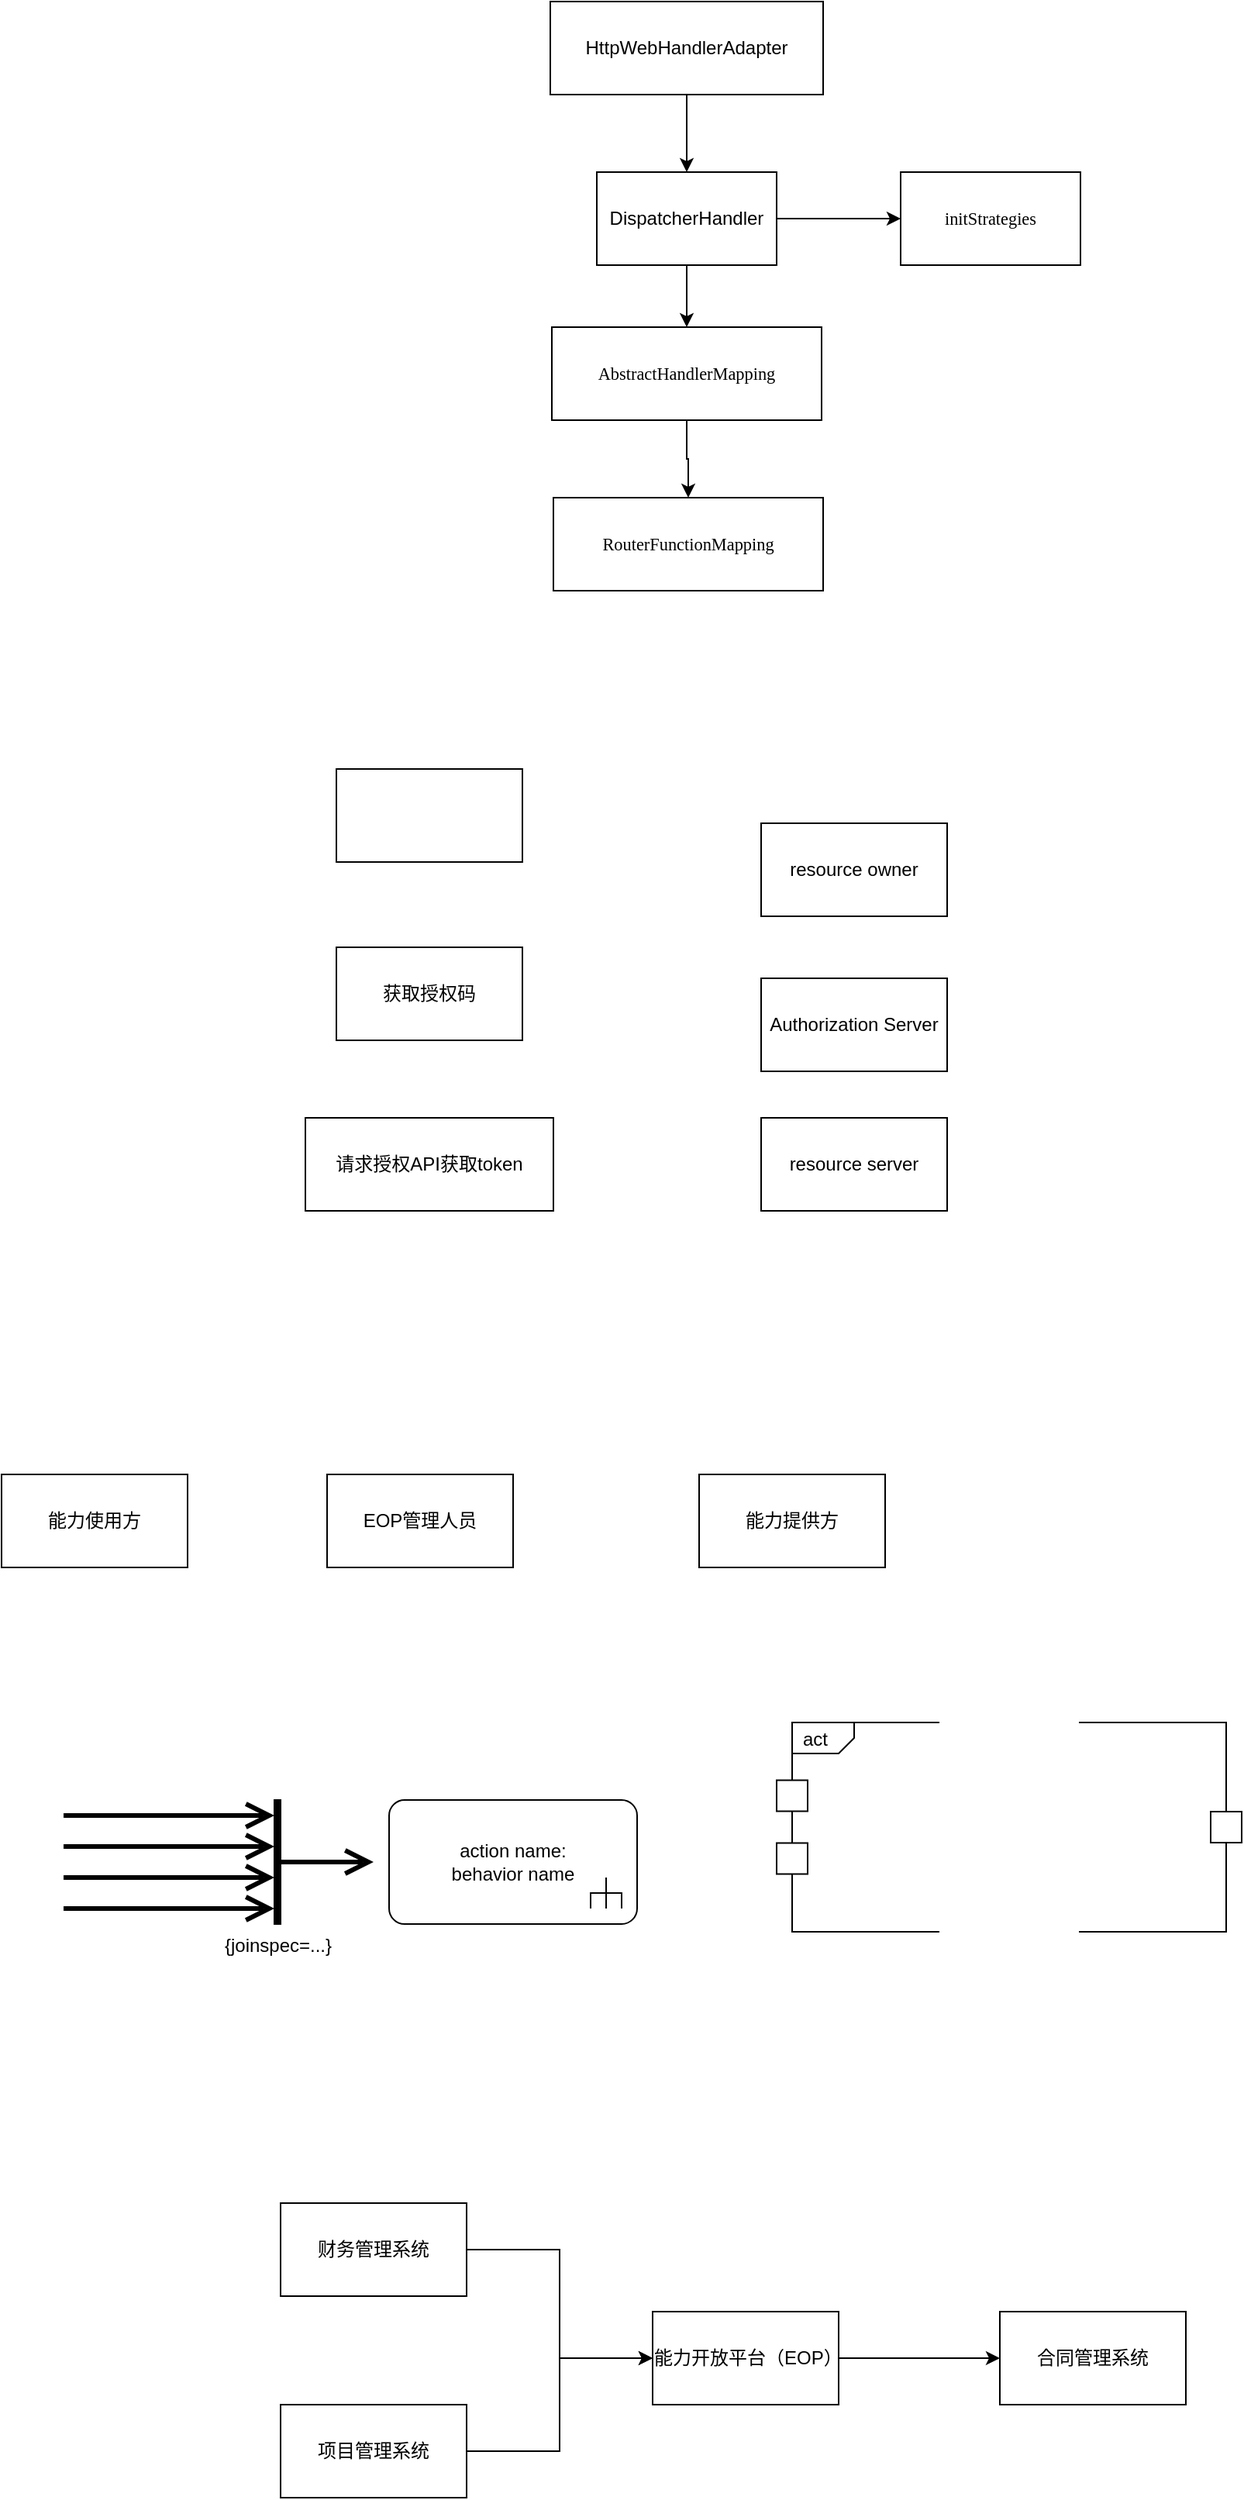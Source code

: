 <mxfile version="16.6.4" type="github">
  <diagram id="C5RBs43oDa-KdzZeNtuy" name="Page-1">
    <mxGraphModel dx="1865" dy="540" grid="1" gridSize="10" guides="1" tooltips="1" connect="1" arrows="1" fold="1" page="1" pageScale="1" pageWidth="827" pageHeight="1169" math="0" shadow="0">
      <root>
        <mxCell id="WIyWlLk6GJQsqaUBKTNV-0" />
        <mxCell id="WIyWlLk6GJQsqaUBKTNV-1" parent="WIyWlLk6GJQsqaUBKTNV-0" />
        <mxCell id="GrZb4gvo8PiQvZOxw_Kl-0" value="" style="edgeStyle=orthogonalEdgeStyle;rounded=0;orthogonalLoop=1;jettySize=auto;html=1;" parent="WIyWlLk6GJQsqaUBKTNV-1" source="GrZb4gvo8PiQvZOxw_Kl-2" target="GrZb4gvo8PiQvZOxw_Kl-3" edge="1">
          <mxGeometry relative="1" as="geometry" />
        </mxCell>
        <mxCell id="GrZb4gvo8PiQvZOxw_Kl-1" value="" style="edgeStyle=orthogonalEdgeStyle;rounded=0;orthogonalLoop=1;jettySize=auto;html=1;" parent="WIyWlLk6GJQsqaUBKTNV-1" source="GrZb4gvo8PiQvZOxw_Kl-2" target="GrZb4gvo8PiQvZOxw_Kl-7" edge="1">
          <mxGeometry relative="1" as="geometry" />
        </mxCell>
        <mxCell id="GrZb4gvo8PiQvZOxw_Kl-2" value="DispatcherHandler" style="rounded=0;whiteSpace=wrap;html=1;" parent="WIyWlLk6GJQsqaUBKTNV-1" vertex="1">
          <mxGeometry x="294" y="140" width="116" height="60" as="geometry" />
        </mxCell>
        <mxCell id="GrZb4gvo8PiQvZOxw_Kl-3" value="&lt;pre style=&quot;background-color: rgb(255 , 255 , 255) ; font-family: &amp;#34;consolas&amp;#34; ; font-size: 8.4pt&quot;&gt;initStrategies&lt;/pre&gt;" style="rounded=0;whiteSpace=wrap;html=1;" parent="WIyWlLk6GJQsqaUBKTNV-1" vertex="1">
          <mxGeometry x="490" y="140" width="116" height="60" as="geometry" />
        </mxCell>
        <mxCell id="GrZb4gvo8PiQvZOxw_Kl-4" value="" style="edgeStyle=orthogonalEdgeStyle;rounded=0;orthogonalLoop=1;jettySize=auto;html=1;" parent="WIyWlLk6GJQsqaUBKTNV-1" source="GrZb4gvo8PiQvZOxw_Kl-5" target="GrZb4gvo8PiQvZOxw_Kl-2" edge="1">
          <mxGeometry relative="1" as="geometry" />
        </mxCell>
        <mxCell id="GrZb4gvo8PiQvZOxw_Kl-5" value="HttpWebHandlerAdapter" style="rounded=0;whiteSpace=wrap;html=1;" parent="WIyWlLk6GJQsqaUBKTNV-1" vertex="1">
          <mxGeometry x="264" y="30" width="176" height="60" as="geometry" />
        </mxCell>
        <mxCell id="GrZb4gvo8PiQvZOxw_Kl-6" value="" style="edgeStyle=orthogonalEdgeStyle;rounded=0;orthogonalLoop=1;jettySize=auto;html=1;" parent="WIyWlLk6GJQsqaUBKTNV-1" source="GrZb4gvo8PiQvZOxw_Kl-7" target="GrZb4gvo8PiQvZOxw_Kl-8" edge="1">
          <mxGeometry relative="1" as="geometry" />
        </mxCell>
        <mxCell id="GrZb4gvo8PiQvZOxw_Kl-7" value="&lt;pre style=&quot;background-color: rgb(255 , 255 , 255) ; font-family: &amp;#34;consolas&amp;#34; ; font-size: 8.4pt&quot;&gt;AbstractHandlerMapping&lt;/pre&gt;" style="rounded=0;whiteSpace=wrap;html=1;" parent="WIyWlLk6GJQsqaUBKTNV-1" vertex="1">
          <mxGeometry x="265" y="240" width="174" height="60" as="geometry" />
        </mxCell>
        <mxCell id="GrZb4gvo8PiQvZOxw_Kl-8" value="&lt;pre style=&quot;background-color: rgb(255 , 255 , 255) ; font-family: &amp;#34;consolas&amp;#34; ; font-size: 8.4pt&quot;&gt;&lt;pre style=&quot;font-family: &amp;#34;consolas&amp;#34; ; font-size: 8.4pt&quot;&gt;RouterFunctionMapping&lt;/pre&gt;&lt;/pre&gt;" style="rounded=0;whiteSpace=wrap;html=1;" parent="WIyWlLk6GJQsqaUBKTNV-1" vertex="1">
          <mxGeometry x="266" y="350" width="174" height="60" as="geometry" />
        </mxCell>
        <mxCell id="IQ7TaA40rutZ4bLO0MxX-0" value="resource owner" style="rounded=0;whiteSpace=wrap;html=1;" vertex="1" parent="WIyWlLk6GJQsqaUBKTNV-1">
          <mxGeometry x="400" y="560" width="120" height="60" as="geometry" />
        </mxCell>
        <mxCell id="IQ7TaA40rutZ4bLO0MxX-1" value="resource server" style="rounded=0;whiteSpace=wrap;html=1;" vertex="1" parent="WIyWlLk6GJQsqaUBKTNV-1">
          <mxGeometry x="400" y="750" width="120" height="60" as="geometry" />
        </mxCell>
        <mxCell id="IQ7TaA40rutZ4bLO0MxX-2" value="Authorization Server" style="rounded=0;whiteSpace=wrap;html=1;" vertex="1" parent="WIyWlLk6GJQsqaUBKTNV-1">
          <mxGeometry x="400" y="660" width="120" height="60" as="geometry" />
        </mxCell>
        <mxCell id="IQ7TaA40rutZ4bLO0MxX-3" value="请求授权API获取token" style="rounded=0;whiteSpace=wrap;html=1;" vertex="1" parent="WIyWlLk6GJQsqaUBKTNV-1">
          <mxGeometry x="106" y="750" width="160" height="60" as="geometry" />
        </mxCell>
        <mxCell id="IQ7TaA40rutZ4bLO0MxX-4" value="获取授权码" style="rounded=0;whiteSpace=wrap;html=1;" vertex="1" parent="WIyWlLk6GJQsqaUBKTNV-1">
          <mxGeometry x="126" y="640" width="120" height="60" as="geometry" />
        </mxCell>
        <mxCell id="IQ7TaA40rutZ4bLO0MxX-5" value="" style="rounded=0;whiteSpace=wrap;html=1;" vertex="1" parent="WIyWlLk6GJQsqaUBKTNV-1">
          <mxGeometry x="126" y="525" width="120" height="60" as="geometry" />
        </mxCell>
        <mxCell id="IQ7TaA40rutZ4bLO0MxX-6" value="能力提供方" style="rounded=0;whiteSpace=wrap;html=1;" vertex="1" parent="WIyWlLk6GJQsqaUBKTNV-1">
          <mxGeometry x="360" y="980" width="120" height="60" as="geometry" />
        </mxCell>
        <mxCell id="IQ7TaA40rutZ4bLO0MxX-7" value="能力使用方" style="rounded=0;whiteSpace=wrap;html=1;" vertex="1" parent="WIyWlLk6GJQsqaUBKTNV-1">
          <mxGeometry x="-90" y="980" width="120" height="60" as="geometry" />
        </mxCell>
        <mxCell id="IQ7TaA40rutZ4bLO0MxX-8" value="EOP管理人员" style="rounded=0;whiteSpace=wrap;html=1;" vertex="1" parent="WIyWlLk6GJQsqaUBKTNV-1">
          <mxGeometry x="120" y="980" width="120" height="60" as="geometry" />
        </mxCell>
        <mxCell id="IQ7TaA40rutZ4bLO0MxX-14" value="action name:&#xa;behavior name" style="html=1;shape=mxgraph.sysml.callBehAct;whiteSpace=wrap;align=center;" vertex="1" parent="WIyWlLk6GJQsqaUBKTNV-1">
          <mxGeometry x="160" y="1190" width="160" height="80" as="geometry" />
        </mxCell>
        <mxCell id="IQ7TaA40rutZ4bLO0MxX-15" value="act" style="html=1;shape=mxgraph.sysml.actParamNode;align=left;spacingLeft=15;verticalAlign=top;spacingTop=-3;" vertex="1" parent="WIyWlLk6GJQsqaUBKTNV-1">
          <mxGeometry x="410" y="1140" width="300" height="135" as="geometry" />
        </mxCell>
        <mxCell id="IQ7TaA40rutZ4bLO0MxX-16" value="{joinspec=...}" style="shape=rect;html=1;fillColor=#000000;verticalLabelPosition=bottom;labelBackgroundColor=#ffffff;verticalAlign=top;" vertex="1" parent="WIyWlLk6GJQsqaUBKTNV-1">
          <mxGeometry x="86" y="1190" width="4" height="80" as="geometry" />
        </mxCell>
        <mxCell id="IQ7TaA40rutZ4bLO0MxX-17" value="" style="edgeStyle=elbowEdgeStyle;html=1;elbow=horizontal;rounded=0;endArrow=open;strokeWidth=3;endSize=12;" edge="1" source="IQ7TaA40rutZ4bLO0MxX-16" parent="WIyWlLk6GJQsqaUBKTNV-1">
          <mxGeometry relative="1" as="geometry">
            <mxPoint x="150" y="1230" as="targetPoint" />
          </mxGeometry>
        </mxCell>
        <mxCell id="IQ7TaA40rutZ4bLO0MxX-18" value="" style="edgeStyle=elbowEdgeStyle;html=1;elbow=vertical;startArrow=open;endArrow=none;rounded=0;strokeWidth=3;startSize=12;" edge="1" source="IQ7TaA40rutZ4bLO0MxX-16" parent="WIyWlLk6GJQsqaUBKTNV-1">
          <mxGeometry relative="1" as="geometry">
            <mxPoint x="-50" y="1200" as="targetPoint" />
          </mxGeometry>
        </mxCell>
        <mxCell id="IQ7TaA40rutZ4bLO0MxX-19" value="" style="edgeStyle=elbowEdgeStyle;html=1;elbow=vertical;startArrow=open;endArrow=none;rounded=0;strokeWidth=3;startSize=12;" edge="1" source="IQ7TaA40rutZ4bLO0MxX-16" parent="WIyWlLk6GJQsqaUBKTNV-1">
          <mxGeometry relative="1" as="geometry">
            <mxPoint x="-50" y="1220" as="targetPoint" />
          </mxGeometry>
        </mxCell>
        <mxCell id="IQ7TaA40rutZ4bLO0MxX-20" value="" style="edgeStyle=elbowEdgeStyle;html=1;elbow=vertical;startArrow=open;endArrow=none;rounded=0;strokeWidth=3;startSize=12;" edge="1" source="IQ7TaA40rutZ4bLO0MxX-16" parent="WIyWlLk6GJQsqaUBKTNV-1">
          <mxGeometry relative="1" as="geometry">
            <mxPoint x="-50" y="1240" as="targetPoint" />
          </mxGeometry>
        </mxCell>
        <mxCell id="IQ7TaA40rutZ4bLO0MxX-21" value="" style="edgeStyle=elbowEdgeStyle;html=1;elbow=vertical;startArrow=open;endArrow=none;rounded=0;strokeWidth=3;startSize=12;" edge="1" source="IQ7TaA40rutZ4bLO0MxX-16" parent="WIyWlLk6GJQsqaUBKTNV-1">
          <mxGeometry relative="1" as="geometry">
            <mxPoint x="-50" y="1260" as="targetPoint" />
          </mxGeometry>
        </mxCell>
        <mxCell id="IQ7TaA40rutZ4bLO0MxX-43" style="edgeStyle=orthogonalEdgeStyle;rounded=0;orthogonalLoop=1;jettySize=auto;html=1;exitX=1;exitY=0.5;exitDx=0;exitDy=0;entryX=0;entryY=0.5;entryDx=0;entryDy=0;" edge="1" parent="WIyWlLk6GJQsqaUBKTNV-1" source="IQ7TaA40rutZ4bLO0MxX-37" target="IQ7TaA40rutZ4bLO0MxX-40">
          <mxGeometry relative="1" as="geometry" />
        </mxCell>
        <mxCell id="IQ7TaA40rutZ4bLO0MxX-37" value="财务管理系统" style="rounded=0;whiteSpace=wrap;html=1;" vertex="1" parent="WIyWlLk6GJQsqaUBKTNV-1">
          <mxGeometry x="90" y="1450" width="120" height="60" as="geometry" />
        </mxCell>
        <mxCell id="IQ7TaA40rutZ4bLO0MxX-44" style="edgeStyle=orthogonalEdgeStyle;rounded=0;orthogonalLoop=1;jettySize=auto;html=1;exitX=1;exitY=0.5;exitDx=0;exitDy=0;entryX=0;entryY=0.5;entryDx=0;entryDy=0;" edge="1" parent="WIyWlLk6GJQsqaUBKTNV-1" source="IQ7TaA40rutZ4bLO0MxX-38" target="IQ7TaA40rutZ4bLO0MxX-40">
          <mxGeometry relative="1" as="geometry" />
        </mxCell>
        <mxCell id="IQ7TaA40rutZ4bLO0MxX-38" value="项目管理系统" style="rounded=0;whiteSpace=wrap;html=1;" vertex="1" parent="WIyWlLk6GJQsqaUBKTNV-1">
          <mxGeometry x="90" y="1580" width="120" height="60" as="geometry" />
        </mxCell>
        <mxCell id="IQ7TaA40rutZ4bLO0MxX-39" value="合同管理系统" style="rounded=0;whiteSpace=wrap;html=1;" vertex="1" parent="WIyWlLk6GJQsqaUBKTNV-1">
          <mxGeometry x="554" y="1520" width="120" height="60" as="geometry" />
        </mxCell>
        <mxCell id="IQ7TaA40rutZ4bLO0MxX-45" style="edgeStyle=orthogonalEdgeStyle;rounded=0;orthogonalLoop=1;jettySize=auto;html=1;exitX=1;exitY=0.5;exitDx=0;exitDy=0;entryX=0;entryY=0.5;entryDx=0;entryDy=0;" edge="1" parent="WIyWlLk6GJQsqaUBKTNV-1" source="IQ7TaA40rutZ4bLO0MxX-40" target="IQ7TaA40rutZ4bLO0MxX-39">
          <mxGeometry relative="1" as="geometry" />
        </mxCell>
        <mxCell id="IQ7TaA40rutZ4bLO0MxX-40" value="能力开放平台（EOP）" style="rounded=0;whiteSpace=wrap;html=1;" vertex="1" parent="WIyWlLk6GJQsqaUBKTNV-1">
          <mxGeometry x="330" y="1520" width="120" height="60" as="geometry" />
        </mxCell>
      </root>
    </mxGraphModel>
  </diagram>
</mxfile>
